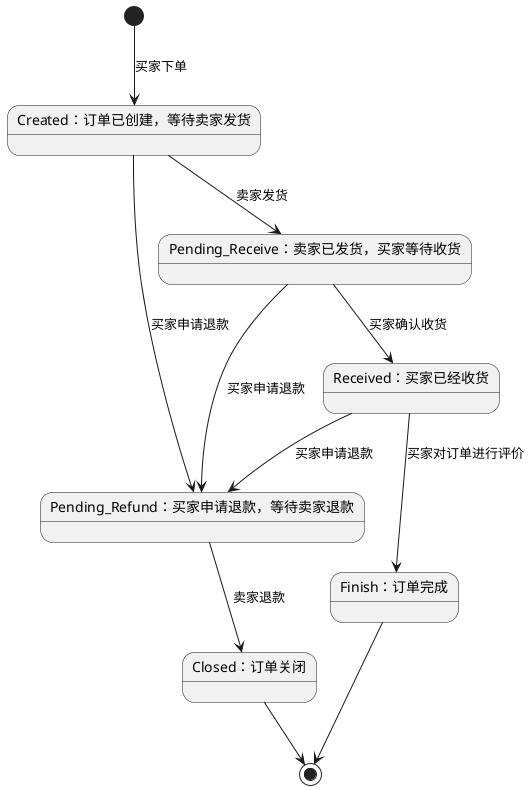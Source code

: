 @startuml

state "Created：订单已创建，等待卖家发货" as Created
state "Pending_Receive：卖家已发货，买家等待收货" as Pending_Receive
state "Received：买家已经收货" as Received
state "Pending_Refund：买家申请退款，等待卖家退款" as Pending_Refund
state "Closed：订单关闭" as Closed
state "Finish：订单完成" as Finish

[*] --> Created : 买家下单
Created --> Pending_Receive : 卖家发货
Created -right-> Pending_Refund : 买家申请退款
Pending_Receive --> Pending_Refund : 买家申请退款
Pending_Receive --> Received : 买家确认收货
Received --> Pending_Refund : 买家申请退款

Pending_Refund --> Closed : 卖家退款
Received --> Finish : 买家对订单进行评价

Closed --> [*]
Finish --> [*]

@enduml